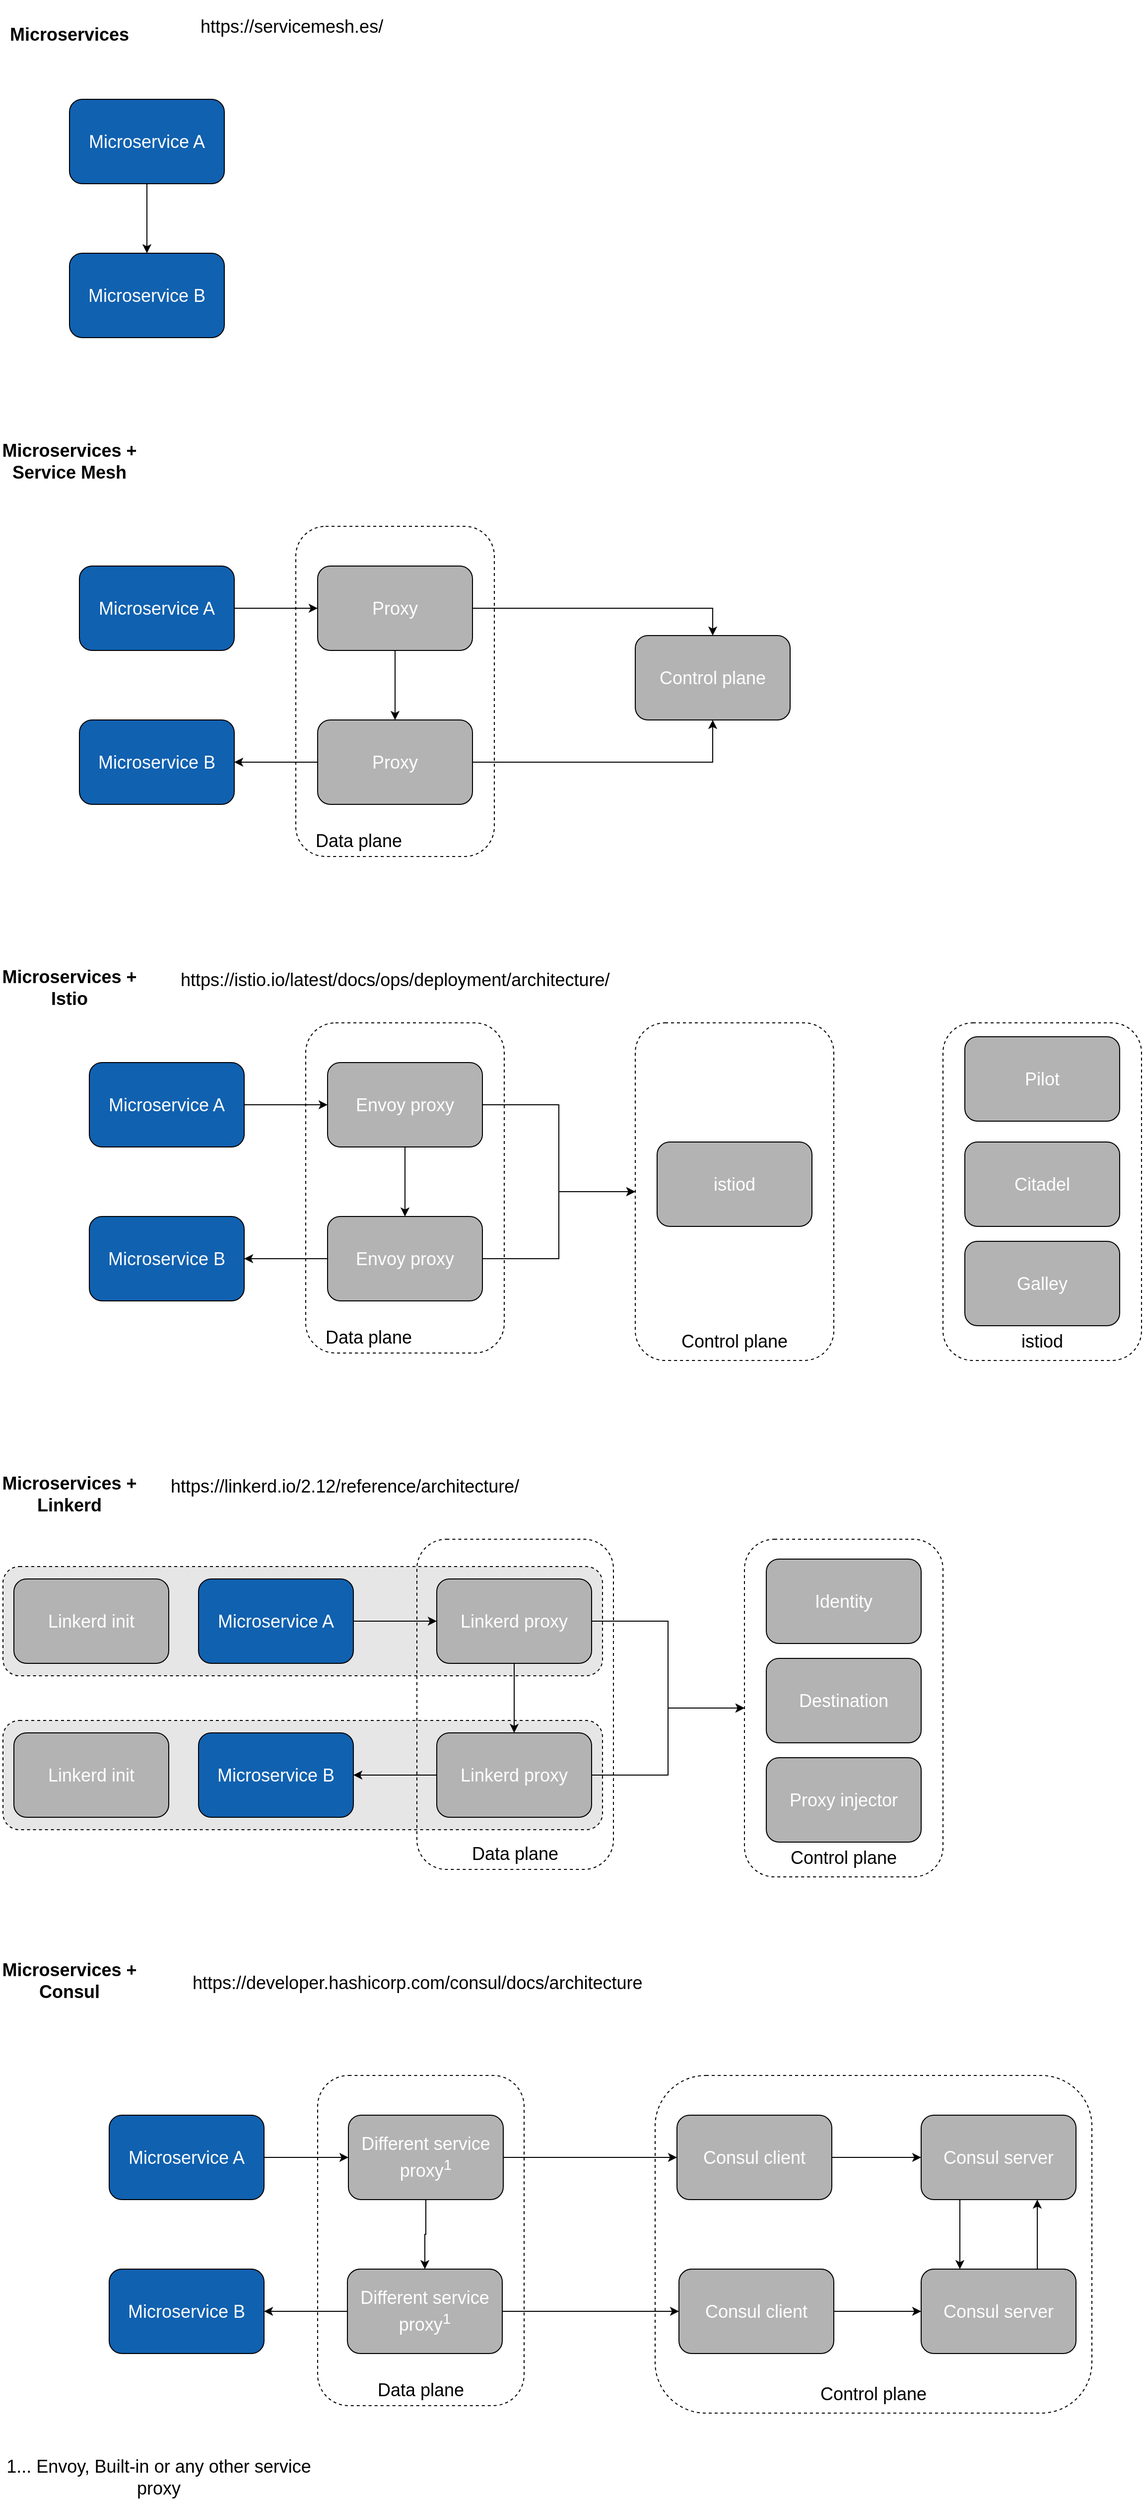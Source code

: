 <mxfile version="20.6.0" type="google"><diagram id="FFG0CNB_foNnVQ6EdjLb" name="Page-1"><mxGraphModel grid="1" page="1" gridSize="10" guides="1" tooltips="1" connect="1" arrows="1" fold="1" pageScale="1" pageWidth="827" pageHeight="1169" math="0" shadow="0"><root><mxCell id="0"/><mxCell id="1" parent="0"/><mxCell id="YQ1TIbrVVNOytPRjxOW0-124" value="&lt;font color=&quot;#000000&quot;&gt;&lt;br&gt;&lt;/font&gt;" style="rounded=1;whiteSpace=wrap;html=1;labelBackgroundColor=none;strokeColor=#000000;fontSize=18;fontColor=#B3B3B3;fillColor=#E6E6E6;dashed=1;" vertex="1" parent="1"><mxGeometry x="43" y="1772.5" width="604" height="110" as="geometry"/></mxCell><mxCell id="YQ1TIbrVVNOytPRjxOW0-123" value="&lt;font color=&quot;#000000&quot;&gt;&lt;br&gt;&lt;/font&gt;" style="rounded=1;whiteSpace=wrap;html=1;labelBackgroundColor=none;strokeColor=#000000;fontSize=18;fontColor=#B3B3B3;fillColor=#E6E6E6;dashed=1;" vertex="1" parent="1"><mxGeometry x="43" y="1617.5" width="604" height="110" as="geometry"/></mxCell><mxCell id="YQ1TIbrVVNOytPRjxOW0-64" value="&lt;font color=&quot;#000000&quot;&gt;&lt;br&gt;&lt;br&gt;&lt;br&gt;&lt;br&gt;&lt;br&gt;&lt;br&gt;&lt;br&gt;&lt;br&gt;&lt;br&gt;&lt;br&gt;&lt;br&gt;&lt;div style=&quot;text-align: right;&quot;&gt;&lt;span style=&quot;background-color: initial;&quot;&gt;&lt;br&gt;&lt;/span&gt;&lt;/div&gt;&lt;div style=&quot;text-align: right;&quot;&gt;&lt;span style=&quot;background-color: initial;&quot;&gt;&lt;br&gt;&lt;/span&gt;&lt;/div&gt;&lt;div style=&quot;text-align: right;&quot;&gt;&lt;span style=&quot;background-color: initial;&quot;&gt;&lt;br&gt;&lt;/span&gt;&lt;/div&gt;&lt;div style=&quot;text-align: right;&quot;&gt;&lt;span style=&quot;background-color: initial;&quot;&gt;Control plane&lt;/span&gt;&lt;/div&gt;&lt;/font&gt;" style="rounded=1;whiteSpace=wrap;html=1;labelBackgroundColor=none;strokeColor=#000000;fontSize=18;fontColor=#B3B3B3;fillColor=none;dashed=1;" vertex="1" parent="1"><mxGeometry x="680" y="1070" width="200" height="340" as="geometry"/></mxCell><mxCell id="YQ1TIbrVVNOytPRjxOW0-62" value="&lt;font color=&quot;#000000&quot;&gt;&lt;br&gt;&lt;br&gt;&lt;br&gt;&lt;br&gt;&lt;br&gt;&lt;br&gt;&lt;br&gt;&lt;br&gt;&lt;br&gt;&lt;br&gt;&lt;br&gt;&lt;div style=&quot;text-align: right;&quot;&gt;&lt;span style=&quot;background-color: initial;&quot;&gt;&lt;br&gt;&lt;/span&gt;&lt;/div&gt;&lt;div style=&quot;text-align: right;&quot;&gt;&lt;span style=&quot;background-color: initial;&quot;&gt;&lt;br&gt;&lt;/span&gt;&lt;/div&gt;&lt;div style=&quot;text-align: right;&quot;&gt;&lt;span style=&quot;background-color: initial;&quot;&gt;&lt;br&gt;&lt;/span&gt;&lt;/div&gt;&lt;div style=&quot;text-align: right;&quot;&gt;&lt;span style=&quot;background-color: initial;&quot;&gt;Data plane&lt;span style=&quot;white-space: pre;&quot;&gt;&#9;&lt;/span&gt;&lt;span style=&quot;white-space: pre;&quot;&gt;&#9;&lt;/span&gt;&lt;/span&gt;&lt;/div&gt;&lt;/font&gt;" style="rounded=1;whiteSpace=wrap;html=1;labelBackgroundColor=none;strokeColor=#000000;fontSize=18;fontColor=#B3B3B3;fillColor=none;dashed=1;" vertex="1" parent="1"><mxGeometry x="348" y="1070" width="200" height="332.5" as="geometry"/></mxCell><mxCell id="YQ1TIbrVVNOytPRjxOW0-5" value="&lt;b&gt;&lt;font style=&quot;font-size: 18px;&quot;&gt;Microservices&lt;/font&gt;&lt;/b&gt;" style="text;html=1;strokeColor=none;fillColor=none;align=center;verticalAlign=middle;whiteSpace=wrap;rounded=0;" vertex="1" parent="1"><mxGeometry x="40" y="40" width="140" height="70" as="geometry"/></mxCell><mxCell id="YQ1TIbrVVNOytPRjxOW0-6" value="&lt;b&gt;&lt;font style=&quot;font-size: 18px;&quot;&gt;Microservices + Service Mesh&lt;/font&gt;&lt;/b&gt;" style="text;html=1;strokeColor=none;fillColor=none;align=center;verticalAlign=middle;whiteSpace=wrap;rounded=0;" vertex="1" parent="1"><mxGeometry x="40" y="470" width="140" height="70" as="geometry"/></mxCell><mxCell id="YQ1TIbrVVNOytPRjxOW0-7" value="&lt;b&gt;&lt;font style=&quot;font-size: 18px;&quot;&gt;Microservices + Istio&lt;/font&gt;&lt;/b&gt;" style="text;html=1;strokeColor=none;fillColor=none;align=center;verticalAlign=middle;whiteSpace=wrap;rounded=0;" vertex="1" parent="1"><mxGeometry x="40" y="1000" width="140" height="70" as="geometry"/></mxCell><mxCell id="YQ1TIbrVVNOytPRjxOW0-8" value="&lt;b&gt;&lt;font style=&quot;font-size: 18px;&quot;&gt;Microservices + Linkerd&lt;/font&gt;&lt;/b&gt;" style="text;html=1;strokeColor=none;fillColor=none;align=center;verticalAlign=middle;whiteSpace=wrap;rounded=0;" vertex="1" parent="1"><mxGeometry x="40" y="1510" width="140" height="70" as="geometry"/></mxCell><UserObject label="https://servicemesh.es/" link="https://servicemesh.es/" id="YQ1TIbrVVNOytPRjxOW0-9"><mxCell style="text;whiteSpace=wrap;html=1;fontSize=18;" vertex="1" parent="1"><mxGeometry x="240" y="50" width="220" height="50" as="geometry"/></mxCell></UserObject><UserObject label="https://istio.io/latest/docs/ops/deployment/architecture/" link="https://istio.io/latest/docs/ops/deployment/architecture/" id="YQ1TIbrVVNOytPRjxOW0-10"><mxCell style="text;whiteSpace=wrap;html=1;fontSize=18;" vertex="1" parent="1"><mxGeometry x="220" y="1010" width="470" height="50" as="geometry"/></mxCell></UserObject><mxCell id="YQ1TIbrVVNOytPRjxOW0-25" style="edgeStyle=orthogonalEdgeStyle;rounded=0;orthogonalLoop=1;jettySize=auto;html=1;entryX=0.5;entryY=0;entryDx=0;entryDy=0;fontSize=18;fontColor=#FFFFFF;" edge="1" parent="1" source="YQ1TIbrVVNOytPRjxOW0-22" target="YQ1TIbrVVNOytPRjxOW0-24"><mxGeometry relative="1" as="geometry"/></mxCell><mxCell id="YQ1TIbrVVNOytPRjxOW0-22" value="&lt;font color=&quot;#ffffff&quot;&gt;Microservice A&lt;/font&gt;" style="rounded=1;whiteSpace=wrap;html=1;fontSize=18;fillColor=#1061B0;" vertex="1" parent="1"><mxGeometry x="110" y="140" width="156" height="85" as="geometry"/></mxCell><mxCell id="YQ1TIbrVVNOytPRjxOW0-24" value="&lt;font color=&quot;#ffffff&quot;&gt;Microservice B&lt;/font&gt;" style="rounded=1;whiteSpace=wrap;html=1;fontSize=18;fillColor=#1061B0;" vertex="1" parent="1"><mxGeometry x="110" y="295" width="156" height="85" as="geometry"/></mxCell><mxCell id="YQ1TIbrVVNOytPRjxOW0-26" value="&lt;b&gt;&lt;font style=&quot;font-size: 18px;&quot;&gt;Microservices + Consul&lt;/font&gt;&lt;/b&gt;" style="text;html=1;strokeColor=none;fillColor=none;align=center;verticalAlign=middle;whiteSpace=wrap;rounded=0;" vertex="1" parent="1"><mxGeometry x="40" y="2000" width="140" height="70" as="geometry"/></mxCell><UserObject label="https://linkerd.io/2.12/reference/architecture/" link="https://linkerd.io/2.12/reference/architecture/" id="YQ1TIbrVVNOytPRjxOW0-27"><mxCell style="text;whiteSpace=wrap;html=1;fontSize=18;fontColor=#000000;" vertex="1" parent="1"><mxGeometry x="210" y="1520" width="380" height="50" as="geometry"/></mxCell></UserObject><UserObject label="https://developer.hashicorp.com/consul/docs/architecture" link="https://developer.hashicorp.com/consul/docs/architecture" id="YQ1TIbrVVNOytPRjxOW0-28"><mxCell style="text;whiteSpace=wrap;html=1;fontSize=18;fontColor=#000000;" vertex="1" parent="1"><mxGeometry x="232" y="2020" width="490" height="50" as="geometry"/></mxCell></UserObject><mxCell id="YQ1TIbrVVNOytPRjxOW0-37" style="edgeStyle=orthogonalEdgeStyle;rounded=0;orthogonalLoop=1;jettySize=auto;html=1;exitX=1;exitY=0.5;exitDx=0;exitDy=0;entryX=0;entryY=0.5;entryDx=0;entryDy=0;fontSize=18;fontColor=#B3B3B3;" edge="1" parent="1" source="YQ1TIbrVVNOytPRjxOW0-30" target="YQ1TIbrVVNOytPRjxOW0-32"><mxGeometry relative="1" as="geometry"/></mxCell><mxCell id="YQ1TIbrVVNOytPRjxOW0-30" value="&lt;font color=&quot;#ffffff&quot;&gt;Microservice A&lt;/font&gt;" style="rounded=1;whiteSpace=wrap;html=1;fontSize=18;fillColor=#1061B0;" vertex="1" parent="1"><mxGeometry x="120" y="610" width="156" height="85" as="geometry"/></mxCell><mxCell id="YQ1TIbrVVNOytPRjxOW0-31" value="&lt;font color=&quot;#ffffff&quot;&gt;Microservice B&lt;/font&gt;" style="rounded=1;whiteSpace=wrap;html=1;fontSize=18;fillColor=#1061B0;" vertex="1" parent="1"><mxGeometry x="120" y="765" width="156" height="85" as="geometry"/></mxCell><mxCell id="YQ1TIbrVVNOytPRjxOW0-38" style="edgeStyle=orthogonalEdgeStyle;rounded=0;orthogonalLoop=1;jettySize=auto;html=1;exitX=0.5;exitY=1;exitDx=0;exitDy=0;entryX=0.5;entryY=0;entryDx=0;entryDy=0;fontSize=18;fontColor=#B3B3B3;" edge="1" parent="1" source="YQ1TIbrVVNOytPRjxOW0-32" target="YQ1TIbrVVNOytPRjxOW0-34"><mxGeometry relative="1" as="geometry"/></mxCell><mxCell id="YQ1TIbrVVNOytPRjxOW0-40" style="edgeStyle=orthogonalEdgeStyle;rounded=0;orthogonalLoop=1;jettySize=auto;html=1;exitX=1;exitY=0.5;exitDx=0;exitDy=0;entryX=0.5;entryY=0;entryDx=0;entryDy=0;fontSize=18;fontColor=#B3B3B3;" edge="1" parent="1" source="YQ1TIbrVVNOytPRjxOW0-32" target="YQ1TIbrVVNOytPRjxOW0-35"><mxGeometry relative="1" as="geometry"/></mxCell><mxCell id="YQ1TIbrVVNOytPRjxOW0-32" value="&lt;font color=&quot;#ffffff&quot;&gt;Proxy&lt;/font&gt;" style="rounded=1;whiteSpace=wrap;html=1;fontSize=18;fillColor=#B3B3B3;" vertex="1" parent="1"><mxGeometry x="360" y="610" width="156" height="85" as="geometry"/></mxCell><mxCell id="YQ1TIbrVVNOytPRjxOW0-39" style="edgeStyle=orthogonalEdgeStyle;rounded=0;orthogonalLoop=1;jettySize=auto;html=1;exitX=0;exitY=0.5;exitDx=0;exitDy=0;entryX=1;entryY=0.5;entryDx=0;entryDy=0;fontSize=18;fontColor=#B3B3B3;" edge="1" parent="1" source="YQ1TIbrVVNOytPRjxOW0-34" target="YQ1TIbrVVNOytPRjxOW0-31"><mxGeometry relative="1" as="geometry"/></mxCell><mxCell id="YQ1TIbrVVNOytPRjxOW0-41" style="edgeStyle=orthogonalEdgeStyle;rounded=0;orthogonalLoop=1;jettySize=auto;html=1;exitX=1;exitY=0.5;exitDx=0;exitDy=0;entryX=0.5;entryY=1;entryDx=0;entryDy=0;fontSize=18;fontColor=#B3B3B3;" edge="1" parent="1" source="YQ1TIbrVVNOytPRjxOW0-34" target="YQ1TIbrVVNOytPRjxOW0-35"><mxGeometry relative="1" as="geometry"/></mxCell><mxCell id="YQ1TIbrVVNOytPRjxOW0-34" value="&lt;font color=&quot;#ffffff&quot;&gt;Proxy&lt;/font&gt;" style="rounded=1;whiteSpace=wrap;html=1;fontSize=18;fillColor=#B3B3B3;" vertex="1" parent="1"><mxGeometry x="360" y="765" width="156" height="85" as="geometry"/></mxCell><mxCell id="YQ1TIbrVVNOytPRjxOW0-35" value="&lt;font color=&quot;#ffffff&quot;&gt;Control plane&lt;/font&gt;" style="rounded=1;whiteSpace=wrap;html=1;fontSize=18;fillColor=#B3B3B3;" vertex="1" parent="1"><mxGeometry x="680" y="680" width="156" height="85" as="geometry"/></mxCell><mxCell id="YQ1TIbrVVNOytPRjxOW0-36" value="&lt;font color=&quot;#000000&quot;&gt;&lt;br&gt;&lt;br&gt;&lt;br&gt;&lt;br&gt;&lt;br&gt;&lt;br&gt;&lt;br&gt;&lt;br&gt;&lt;br&gt;&lt;br&gt;&lt;br&gt;&lt;div style=&quot;text-align: right;&quot;&gt;&lt;span style=&quot;background-color: initial;&quot;&gt;&lt;br&gt;&lt;/span&gt;&lt;/div&gt;&lt;div style=&quot;text-align: right;&quot;&gt;&lt;span style=&quot;background-color: initial;&quot;&gt;&lt;br&gt;&lt;/span&gt;&lt;/div&gt;&lt;div style=&quot;text-align: right;&quot;&gt;&lt;span style=&quot;background-color: initial;&quot;&gt;&lt;br&gt;&lt;/span&gt;&lt;/div&gt;&lt;div style=&quot;text-align: right;&quot;&gt;&lt;span style=&quot;background-color: initial;&quot;&gt;Data plane&lt;span style=&quot;white-space: pre;&quot;&gt;&#9;&lt;/span&gt;&lt;span style=&quot;white-space: pre;&quot;&gt;&#9;&lt;/span&gt;&lt;/span&gt;&lt;/div&gt;&lt;/font&gt;" style="rounded=1;whiteSpace=wrap;html=1;labelBackgroundColor=none;strokeColor=#000000;fontSize=18;fontColor=#B3B3B3;fillColor=none;dashed=1;" vertex="1" parent="1"><mxGeometry x="338" y="570" width="200" height="332.5" as="geometry"/></mxCell><mxCell id="YQ1TIbrVVNOytPRjxOW0-53" style="edgeStyle=orthogonalEdgeStyle;rounded=0;orthogonalLoop=1;jettySize=auto;html=1;exitX=1;exitY=0.5;exitDx=0;exitDy=0;entryX=0;entryY=0.5;entryDx=0;entryDy=0;fontSize=18;fontColor=#B3B3B3;" edge="1" parent="1" source="YQ1TIbrVVNOytPRjxOW0-54" target="YQ1TIbrVVNOytPRjxOW0-58"><mxGeometry relative="1" as="geometry"/></mxCell><mxCell id="YQ1TIbrVVNOytPRjxOW0-54" value="&lt;font color=&quot;#ffffff&quot;&gt;Microservice A&lt;/font&gt;" style="rounded=1;whiteSpace=wrap;html=1;fontSize=18;fillColor=#1061B0;" vertex="1" parent="1"><mxGeometry x="130" y="1110" width="156" height="85" as="geometry"/></mxCell><mxCell id="YQ1TIbrVVNOytPRjxOW0-55" value="&lt;font color=&quot;#ffffff&quot;&gt;Microservice B&lt;/font&gt;" style="rounded=1;whiteSpace=wrap;html=1;fontSize=18;fillColor=#1061B0;" vertex="1" parent="1"><mxGeometry x="130" y="1265" width="156" height="85" as="geometry"/></mxCell><mxCell id="YQ1TIbrVVNOytPRjxOW0-56" style="edgeStyle=orthogonalEdgeStyle;rounded=0;orthogonalLoop=1;jettySize=auto;html=1;exitX=0.5;exitY=1;exitDx=0;exitDy=0;entryX=0.5;entryY=0;entryDx=0;entryDy=0;fontSize=18;fontColor=#B3B3B3;" edge="1" parent="1" source="YQ1TIbrVVNOytPRjxOW0-58" target="YQ1TIbrVVNOytPRjxOW0-61"><mxGeometry relative="1" as="geometry"/></mxCell><mxCell id="YQ1TIbrVVNOytPRjxOW0-68" style="edgeStyle=orthogonalEdgeStyle;rounded=0;orthogonalLoop=1;jettySize=auto;html=1;exitX=1;exitY=0.5;exitDx=0;exitDy=0;entryX=0;entryY=0.5;entryDx=0;entryDy=0;fontSize=18;fontColor=#000000;" edge="1" parent="1" source="YQ1TIbrVVNOytPRjxOW0-58" target="YQ1TIbrVVNOytPRjxOW0-64"><mxGeometry relative="1" as="geometry"/></mxCell><mxCell id="YQ1TIbrVVNOytPRjxOW0-58" value="&lt;font color=&quot;#ffffff&quot;&gt;Envoy proxy&lt;/font&gt;" style="rounded=1;whiteSpace=wrap;html=1;fontSize=18;fillColor=#B3B3B3;" vertex="1" parent="1"><mxGeometry x="370" y="1110" width="156" height="85" as="geometry"/></mxCell><mxCell id="YQ1TIbrVVNOytPRjxOW0-59" style="edgeStyle=orthogonalEdgeStyle;rounded=0;orthogonalLoop=1;jettySize=auto;html=1;exitX=0;exitY=0.5;exitDx=0;exitDy=0;entryX=1;entryY=0.5;entryDx=0;entryDy=0;fontSize=18;fontColor=#B3B3B3;" edge="1" parent="1" source="YQ1TIbrVVNOytPRjxOW0-61" target="YQ1TIbrVVNOytPRjxOW0-55"><mxGeometry relative="1" as="geometry"/></mxCell><mxCell id="YQ1TIbrVVNOytPRjxOW0-69" style="edgeStyle=orthogonalEdgeStyle;rounded=0;orthogonalLoop=1;jettySize=auto;html=1;exitX=1;exitY=0.5;exitDx=0;exitDy=0;entryX=0;entryY=0.5;entryDx=0;entryDy=0;fontSize=18;fontColor=#000000;" edge="1" parent="1" source="YQ1TIbrVVNOytPRjxOW0-61" target="YQ1TIbrVVNOytPRjxOW0-64"><mxGeometry relative="1" as="geometry"/></mxCell><mxCell id="YQ1TIbrVVNOytPRjxOW0-61" value="&lt;font color=&quot;#ffffff&quot;&gt;Envoy proxy&lt;/font&gt;" style="rounded=1;whiteSpace=wrap;html=1;fontSize=18;fillColor=#B3B3B3;" vertex="1" parent="1"><mxGeometry x="370" y="1265" width="156" height="85" as="geometry"/></mxCell><mxCell id="YQ1TIbrVVNOytPRjxOW0-66" value="&lt;font color=&quot;#ffffff&quot;&gt;istiod&lt;/font&gt;" style="rounded=1;whiteSpace=wrap;html=1;fontSize=18;fillColor=#B3B3B3;" vertex="1" parent="1"><mxGeometry x="702" y="1190" width="156" height="85" as="geometry"/></mxCell><mxCell id="YQ1TIbrVVNOytPRjxOW0-84" value="&lt;font color=&quot;#000000&quot;&gt;&lt;br&gt;&lt;br&gt;&lt;br&gt;&lt;br&gt;&lt;br&gt;&lt;br&gt;&lt;br&gt;&lt;br&gt;&lt;br&gt;&lt;br&gt;&lt;br&gt;&lt;div style=&quot;text-align: right;&quot;&gt;&lt;span style=&quot;background-color: initial;&quot;&gt;&lt;br&gt;&lt;/span&gt;&lt;/div&gt;&lt;div style=&quot;text-align: right;&quot;&gt;&lt;span style=&quot;background-color: initial;&quot;&gt;&lt;br&gt;&lt;/span&gt;&lt;/div&gt;&lt;div style=&quot;text-align: right;&quot;&gt;&lt;span style=&quot;background-color: initial;&quot;&gt;&lt;br&gt;&lt;/span&gt;&lt;/div&gt;&lt;div style=&quot;text-align: right;&quot;&gt;&lt;span style=&quot;background-color: initial;&quot;&gt;Control plane&lt;/span&gt;&lt;/div&gt;&lt;/font&gt;" style="rounded=1;whiteSpace=wrap;html=1;labelBackgroundColor=none;strokeColor=#000000;fontSize=18;fontColor=#B3B3B3;fillColor=none;dashed=1;" vertex="1" parent="1"><mxGeometry x="790" y="1590" width="200" height="340" as="geometry"/></mxCell><mxCell id="YQ1TIbrVVNOytPRjxOW0-85" value="&lt;span style=&quot;text-align: right; color: rgb(0, 0, 0); background-color: initial;&quot;&gt;&lt;br&gt;&lt;br&gt;&lt;br&gt;&lt;br&gt;&lt;br&gt;&lt;br&gt;&lt;br&gt;&lt;br&gt;&lt;br&gt;&lt;br&gt;&lt;br&gt;&lt;br&gt;&lt;br&gt;&lt;br&gt;Data plane&lt;/span&gt;&lt;font color=&quot;#000000&quot;&gt;&lt;br&gt;&lt;/font&gt;" style="rounded=1;whiteSpace=wrap;html=1;labelBackgroundColor=none;strokeColor=#000000;fontSize=18;fontColor=#B3B3B3;fillColor=none;dashed=1;" vertex="1" parent="1"><mxGeometry x="460" y="1590" width="198" height="332.5" as="geometry"/></mxCell><mxCell id="YQ1TIbrVVNOytPRjxOW0-86" style="edgeStyle=orthogonalEdgeStyle;rounded=0;orthogonalLoop=1;jettySize=auto;html=1;exitX=1;exitY=0.5;exitDx=0;exitDy=0;entryX=0;entryY=0.5;entryDx=0;entryDy=0;fontSize=18;fontColor=#B3B3B3;" edge="1" parent="1" source="YQ1TIbrVVNOytPRjxOW0-87" target="YQ1TIbrVVNOytPRjxOW0-91"><mxGeometry relative="1" as="geometry"/></mxCell><mxCell id="YQ1TIbrVVNOytPRjxOW0-87" value="&lt;font color=&quot;#ffffff&quot;&gt;Microservice A&lt;/font&gt;" style="rounded=1;whiteSpace=wrap;html=1;fontSize=18;fillColor=#1061B0;" vertex="1" parent="1"><mxGeometry x="240" y="1630" width="156" height="85" as="geometry"/></mxCell><mxCell id="YQ1TIbrVVNOytPRjxOW0-88" value="&lt;font color=&quot;#ffffff&quot;&gt;Microservice B&lt;/font&gt;" style="rounded=1;whiteSpace=wrap;html=1;fontSize=18;fillColor=#1061B0;" vertex="1" parent="1"><mxGeometry x="240" y="1785" width="156" height="85" as="geometry"/></mxCell><mxCell id="YQ1TIbrVVNOytPRjxOW0-89" style="edgeStyle=orthogonalEdgeStyle;rounded=0;orthogonalLoop=1;jettySize=auto;html=1;exitX=0.5;exitY=1;exitDx=0;exitDy=0;entryX=0.5;entryY=0;entryDx=0;entryDy=0;fontSize=18;fontColor=#B3B3B3;" edge="1" parent="1" source="YQ1TIbrVVNOytPRjxOW0-91" target="YQ1TIbrVVNOytPRjxOW0-94"><mxGeometry relative="1" as="geometry"/></mxCell><mxCell id="YQ1TIbrVVNOytPRjxOW0-90" style="edgeStyle=orthogonalEdgeStyle;rounded=0;orthogonalLoop=1;jettySize=auto;html=1;exitX=1;exitY=0.5;exitDx=0;exitDy=0;entryX=0;entryY=0.5;entryDx=0;entryDy=0;fontSize=18;fontColor=#000000;" edge="1" parent="1" source="YQ1TIbrVVNOytPRjxOW0-91" target="YQ1TIbrVVNOytPRjxOW0-84"><mxGeometry relative="1" as="geometry"/></mxCell><mxCell id="YQ1TIbrVVNOytPRjxOW0-91" value="&lt;font color=&quot;#ffffff&quot;&gt;Linkerd proxy&lt;/font&gt;" style="rounded=1;whiteSpace=wrap;html=1;fontSize=18;fillColor=#B3B3B3;" vertex="1" parent="1"><mxGeometry x="480" y="1630" width="156" height="85" as="geometry"/></mxCell><mxCell id="YQ1TIbrVVNOytPRjxOW0-92" style="edgeStyle=orthogonalEdgeStyle;rounded=0;orthogonalLoop=1;jettySize=auto;html=1;exitX=0;exitY=0.5;exitDx=0;exitDy=0;entryX=1;entryY=0.5;entryDx=0;entryDy=0;fontSize=18;fontColor=#B3B3B3;" edge="1" parent="1" source="YQ1TIbrVVNOytPRjxOW0-94" target="YQ1TIbrVVNOytPRjxOW0-88"><mxGeometry relative="1" as="geometry"/></mxCell><mxCell id="YQ1TIbrVVNOytPRjxOW0-93" style="edgeStyle=orthogonalEdgeStyle;rounded=0;orthogonalLoop=1;jettySize=auto;html=1;exitX=1;exitY=0.5;exitDx=0;exitDy=0;entryX=0;entryY=0.5;entryDx=0;entryDy=0;fontSize=18;fontColor=#000000;" edge="1" parent="1" source="YQ1TIbrVVNOytPRjxOW0-94" target="YQ1TIbrVVNOytPRjxOW0-84"><mxGeometry relative="1" as="geometry"/></mxCell><mxCell id="YQ1TIbrVVNOytPRjxOW0-94" value="&lt;span style=&quot;color: rgb(255, 255, 255);&quot;&gt;Linkerd proxy&lt;/span&gt;" style="rounded=1;whiteSpace=wrap;html=1;fontSize=18;fillColor=#B3B3B3;" vertex="1" parent="1"><mxGeometry x="480" y="1785" width="156" height="85" as="geometry"/></mxCell><mxCell id="YQ1TIbrVVNOytPRjxOW0-95" value="&lt;font color=&quot;#ffffff&quot;&gt;Identity&lt;/font&gt;" style="rounded=1;whiteSpace=wrap;html=1;fontSize=18;fillColor=#B3B3B3;" vertex="1" parent="1"><mxGeometry x="812" y="1610" width="156" height="85" as="geometry"/></mxCell><mxCell id="YQ1TIbrVVNOytPRjxOW0-96" value="&lt;font color=&quot;#ffffff&quot;&gt;Destination&lt;/font&gt;" style="rounded=1;whiteSpace=wrap;html=1;fontSize=18;fillColor=#B3B3B3;" vertex="1" parent="1"><mxGeometry x="812" y="1710" width="156" height="85" as="geometry"/></mxCell><mxCell id="YQ1TIbrVVNOytPRjxOW0-97" value="&lt;font color=&quot;#ffffff&quot;&gt;Proxy injector&lt;/font&gt;" style="rounded=1;whiteSpace=wrap;html=1;fontSize=18;fillColor=#B3B3B3;" vertex="1" parent="1"><mxGeometry x="812" y="1810" width="156" height="85" as="geometry"/></mxCell><mxCell id="YQ1TIbrVVNOytPRjxOW0-99" value="&lt;font color=&quot;#000000&quot;&gt;&lt;br&gt;&lt;br&gt;&lt;br&gt;&lt;br&gt;&lt;br&gt;&lt;br&gt;&lt;br&gt;&lt;br&gt;&lt;br&gt;&lt;br&gt;&lt;br&gt;&lt;div style=&quot;text-align: right;&quot;&gt;&lt;span style=&quot;background-color: initial;&quot;&gt;&lt;br&gt;&lt;/span&gt;&lt;/div&gt;&lt;div style=&quot;text-align: right;&quot;&gt;&lt;span style=&quot;background-color: initial;&quot;&gt;&lt;br&gt;&lt;/span&gt;&lt;/div&gt;&lt;div style=&quot;text-align: right;&quot;&gt;&lt;span style=&quot;background-color: initial;&quot;&gt;&lt;br&gt;&lt;/span&gt;&lt;/div&gt;&lt;div style=&quot;text-align: right;&quot;&gt;&lt;span style=&quot;background-color: initial;&quot;&gt;istiod&lt;/span&gt;&lt;/div&gt;&lt;/font&gt;" style="rounded=1;whiteSpace=wrap;html=1;labelBackgroundColor=none;strokeColor=#000000;fontSize=18;fontColor=#B3B3B3;fillColor=none;dashed=1;" vertex="1" parent="1"><mxGeometry x="990" y="1070" width="200" height="340" as="geometry"/></mxCell><mxCell id="YQ1TIbrVVNOytPRjxOW0-100" value="&lt;font color=&quot;#ffffff&quot;&gt;Pilot&lt;/font&gt;" style="rounded=1;whiteSpace=wrap;html=1;fontSize=18;fillColor=#B3B3B3;" vertex="1" parent="1"><mxGeometry x="1012" y="1084" width="156" height="85" as="geometry"/></mxCell><mxCell id="YQ1TIbrVVNOytPRjxOW0-101" value="&lt;font color=&quot;#ffffff&quot;&gt;Citadel&lt;/font&gt;" style="rounded=1;whiteSpace=wrap;html=1;fontSize=18;fillColor=#B3B3B3;" vertex="1" parent="1"><mxGeometry x="1012" y="1190" width="156" height="85" as="geometry"/></mxCell><mxCell id="YQ1TIbrVVNOytPRjxOW0-102" value="&lt;font color=&quot;#ffffff&quot;&gt;Galley&lt;/font&gt;" style="rounded=1;whiteSpace=wrap;html=1;fontSize=18;fillColor=#B3B3B3;" vertex="1" parent="1"><mxGeometry x="1012" y="1290" width="156" height="85" as="geometry"/></mxCell><mxCell id="YQ1TIbrVVNOytPRjxOW0-103" value="&lt;font color=&quot;#000000&quot;&gt;&lt;br&gt;&lt;br&gt;&lt;br&gt;&lt;br&gt;&lt;br&gt;&lt;br&gt;&lt;br&gt;&lt;br&gt;&lt;br&gt;&lt;br&gt;&lt;br&gt;&lt;div style=&quot;text-align: right;&quot;&gt;&lt;span style=&quot;background-color: initial;&quot;&gt;&lt;br&gt;&lt;/span&gt;&lt;/div&gt;&lt;div style=&quot;text-align: right;&quot;&gt;&lt;span style=&quot;background-color: initial;&quot;&gt;&lt;br&gt;&lt;/span&gt;&lt;/div&gt;&lt;div style=&quot;text-align: right;&quot;&gt;&lt;span style=&quot;background-color: initial;&quot;&gt;&lt;br&gt;&lt;/span&gt;&lt;/div&gt;&lt;div style=&quot;text-align: right;&quot;&gt;&lt;span style=&quot;background-color: initial;&quot;&gt;Control plane&lt;/span&gt;&lt;/div&gt;&lt;/font&gt;" style="rounded=1;whiteSpace=wrap;html=1;labelBackgroundColor=none;strokeColor=#000000;fontSize=18;fontColor=#B3B3B3;fillColor=none;dashed=1;" vertex="1" parent="1"><mxGeometry x="700" y="2130" width="440" height="340" as="geometry"/></mxCell><mxCell id="YQ1TIbrVVNOytPRjxOW0-104" value="&lt;span style=&quot;text-align: right; color: rgb(0, 0, 0); background-color: initial;&quot;&gt;&lt;br&gt;&lt;br&gt;&lt;br&gt;&lt;br&gt;&lt;br&gt;&lt;br&gt;&lt;br&gt;&lt;br&gt;&lt;br&gt;&lt;br&gt;&lt;br&gt;&lt;br&gt;&lt;br&gt;&lt;br&gt;Data plane&lt;/span&gt;&lt;font color=&quot;#000000&quot;&gt;&lt;br&gt;&lt;/font&gt;" style="rounded=1;whiteSpace=wrap;html=1;labelBackgroundColor=none;strokeColor=#000000;fontSize=18;fontColor=#B3B3B3;fillColor=none;dashed=1;" vertex="1" parent="1"><mxGeometry x="360" y="2130" width="208" height="332.5" as="geometry"/></mxCell><mxCell id="YQ1TIbrVVNOytPRjxOW0-105" style="edgeStyle=orthogonalEdgeStyle;rounded=0;orthogonalLoop=1;jettySize=auto;html=1;exitX=1;exitY=0.5;exitDx=0;exitDy=0;entryX=0;entryY=0.5;entryDx=0;entryDy=0;fontSize=18;fontColor=#B3B3B3;" edge="1" parent="1" source="YQ1TIbrVVNOytPRjxOW0-106" target="YQ1TIbrVVNOytPRjxOW0-110"><mxGeometry relative="1" as="geometry"/></mxCell><mxCell id="YQ1TIbrVVNOytPRjxOW0-106" value="&lt;font color=&quot;#ffffff&quot;&gt;Microservice A&lt;/font&gt;" style="rounded=1;whiteSpace=wrap;html=1;fontSize=18;fillColor=#1061B0;" vertex="1" parent="1"><mxGeometry x="150" y="2170" width="156" height="85" as="geometry"/></mxCell><mxCell id="YQ1TIbrVVNOytPRjxOW0-107" value="&lt;font color=&quot;#ffffff&quot;&gt;Microservice B&lt;/font&gt;" style="rounded=1;whiteSpace=wrap;html=1;fontSize=18;fillColor=#1061B0;" vertex="1" parent="1"><mxGeometry x="150" y="2325" width="156" height="85" as="geometry"/></mxCell><mxCell id="YQ1TIbrVVNOytPRjxOW0-108" style="edgeStyle=orthogonalEdgeStyle;rounded=0;orthogonalLoop=1;jettySize=auto;html=1;exitX=0.5;exitY=1;exitDx=0;exitDy=0;entryX=0.5;entryY=0;entryDx=0;entryDy=0;fontSize=18;fontColor=#B3B3B3;" edge="1" parent="1" source="YQ1TIbrVVNOytPRjxOW0-110" target="YQ1TIbrVVNOytPRjxOW0-113"><mxGeometry relative="1" as="geometry"/></mxCell><mxCell id="YQ1TIbrVVNOytPRjxOW0-126" style="edgeStyle=orthogonalEdgeStyle;rounded=0;orthogonalLoop=1;jettySize=auto;html=1;exitX=1;exitY=0.5;exitDx=0;exitDy=0;entryX=0;entryY=0.5;entryDx=0;entryDy=0;fontSize=18;fontColor=#000000;" edge="1" parent="1" source="YQ1TIbrVVNOytPRjxOW0-110" target="YQ1TIbrVVNOytPRjxOW0-116"><mxGeometry relative="1" as="geometry"/></mxCell><mxCell id="YQ1TIbrVVNOytPRjxOW0-110" value="&lt;font color=&quot;#ffffff&quot;&gt;Different service proxy&lt;sup&gt;1&lt;/sup&gt;&lt;/font&gt;" style="rounded=1;whiteSpace=wrap;html=1;fontSize=18;fillColor=#B3B3B3;" vertex="1" parent="1"><mxGeometry x="391" y="2170" width="156" height="85" as="geometry"/></mxCell><mxCell id="YQ1TIbrVVNOytPRjxOW0-111" style="edgeStyle=orthogonalEdgeStyle;rounded=0;orthogonalLoop=1;jettySize=auto;html=1;exitX=0;exitY=0.5;exitDx=0;exitDy=0;entryX=1;entryY=0.5;entryDx=0;entryDy=0;fontSize=18;fontColor=#B3B3B3;" edge="1" parent="1" source="YQ1TIbrVVNOytPRjxOW0-113" target="YQ1TIbrVVNOytPRjxOW0-107"><mxGeometry relative="1" as="geometry"/></mxCell><mxCell id="YQ1TIbrVVNOytPRjxOW0-127" style="edgeStyle=orthogonalEdgeStyle;rounded=0;orthogonalLoop=1;jettySize=auto;html=1;exitX=1;exitY=0.5;exitDx=0;exitDy=0;entryX=0;entryY=0.5;entryDx=0;entryDy=0;fontSize=18;fontColor=#000000;" edge="1" parent="1" source="YQ1TIbrVVNOytPRjxOW0-113" target="YQ1TIbrVVNOytPRjxOW0-125"><mxGeometry relative="1" as="geometry"/></mxCell><mxCell id="YQ1TIbrVVNOytPRjxOW0-113" value="&lt;span style=&quot;color: rgb(255, 255, 255);&quot;&gt;Different service proxy&lt;sup&gt;1&lt;/sup&gt;&lt;/span&gt;" style="rounded=1;whiteSpace=wrap;html=1;fontSize=18;fillColor=#B3B3B3;" vertex="1" parent="1"><mxGeometry x="390" y="2325" width="156" height="85" as="geometry"/></mxCell><mxCell id="YQ1TIbrVVNOytPRjxOW0-132" style="edgeStyle=orthogonalEdgeStyle;rounded=0;orthogonalLoop=1;jettySize=auto;html=1;exitX=1;exitY=0.5;exitDx=0;exitDy=0;entryX=0;entryY=0.5;entryDx=0;entryDy=0;fontSize=18;fontColor=#000000;" edge="1" parent="1" source="YQ1TIbrVVNOytPRjxOW0-116" target="YQ1TIbrVVNOytPRjxOW0-128"><mxGeometry relative="1" as="geometry"/></mxCell><mxCell id="YQ1TIbrVVNOytPRjxOW0-116" value="&lt;font color=&quot;#ffffff&quot;&gt;Consul client&lt;/font&gt;" style="rounded=1;whiteSpace=wrap;html=1;fontSize=18;fillColor=#B3B3B3;" vertex="1" parent="1"><mxGeometry x="722" y="2170" width="156" height="85" as="geometry"/></mxCell><mxCell id="YQ1TIbrVVNOytPRjxOW0-118" value="1... Envoy, Built-in or any other service proxy" style="text;html=1;strokeColor=none;fillColor=none;align=center;verticalAlign=middle;whiteSpace=wrap;rounded=0;dashed=1;labelBackgroundColor=none;fontSize=18;fontColor=#000000;" vertex="1" parent="1"><mxGeometry x="40" y="2520" width="320" height="30" as="geometry"/></mxCell><mxCell id="YQ1TIbrVVNOytPRjxOW0-120" value="&lt;font color=&quot;#ffffff&quot;&gt;Linkerd init&lt;/font&gt;" style="rounded=1;whiteSpace=wrap;html=1;fontSize=18;fillColor=#B3B3B3;" vertex="1" parent="1"><mxGeometry x="54" y="1630" width="156" height="85" as="geometry"/></mxCell><mxCell id="YQ1TIbrVVNOytPRjxOW0-122" value="&lt;font color=&quot;#ffffff&quot;&gt;Linkerd init&lt;/font&gt;" style="rounded=1;whiteSpace=wrap;html=1;fontSize=18;fillColor=#B3B3B3;" vertex="1" parent="1"><mxGeometry x="54" y="1785" width="156" height="85" as="geometry"/></mxCell><mxCell id="YQ1TIbrVVNOytPRjxOW0-133" style="edgeStyle=orthogonalEdgeStyle;rounded=0;orthogonalLoop=1;jettySize=auto;html=1;exitX=1;exitY=0.5;exitDx=0;exitDy=0;entryX=0;entryY=0.5;entryDx=0;entryDy=0;fontSize=18;fontColor=#000000;" edge="1" parent="1" source="YQ1TIbrVVNOytPRjxOW0-125" target="YQ1TIbrVVNOytPRjxOW0-129"><mxGeometry relative="1" as="geometry"/></mxCell><mxCell id="YQ1TIbrVVNOytPRjxOW0-125" value="&lt;font color=&quot;#ffffff&quot;&gt;Consul client&lt;/font&gt;" style="rounded=1;whiteSpace=wrap;html=1;fontSize=18;fillColor=#B3B3B3;" vertex="1" parent="1"><mxGeometry x="724" y="2325" width="156" height="85" as="geometry"/></mxCell><mxCell id="YQ1TIbrVVNOytPRjxOW0-130" style="edgeStyle=orthogonalEdgeStyle;rounded=0;orthogonalLoop=1;jettySize=auto;html=1;exitX=0.25;exitY=1;exitDx=0;exitDy=0;entryX=0.25;entryY=0;entryDx=0;entryDy=0;fontSize=18;fontColor=#000000;" edge="1" parent="1" source="YQ1TIbrVVNOytPRjxOW0-128" target="YQ1TIbrVVNOytPRjxOW0-129"><mxGeometry relative="1" as="geometry"/></mxCell><mxCell id="YQ1TIbrVVNOytPRjxOW0-128" value="&lt;font color=&quot;#ffffff&quot;&gt;Consul server&lt;/font&gt;" style="rounded=1;whiteSpace=wrap;html=1;fontSize=18;fillColor=#B3B3B3;" vertex="1" parent="1"><mxGeometry x="968" y="2170" width="156" height="85" as="geometry"/></mxCell><mxCell id="YQ1TIbrVVNOytPRjxOW0-131" style="edgeStyle=orthogonalEdgeStyle;rounded=0;orthogonalLoop=1;jettySize=auto;html=1;exitX=0.75;exitY=0;exitDx=0;exitDy=0;entryX=0.75;entryY=1;entryDx=0;entryDy=0;fontSize=18;fontColor=#000000;" edge="1" parent="1" source="YQ1TIbrVVNOytPRjxOW0-129" target="YQ1TIbrVVNOytPRjxOW0-128"><mxGeometry relative="1" as="geometry"/></mxCell><mxCell id="YQ1TIbrVVNOytPRjxOW0-129" value="&lt;font color=&quot;#ffffff&quot;&gt;Consul server&lt;/font&gt;" style="rounded=1;whiteSpace=wrap;html=1;fontSize=18;fillColor=#B3B3B3;" vertex="1" parent="1"><mxGeometry x="968" y="2325" width="156" height="85" as="geometry"/></mxCell></root></mxGraphModel></diagram></mxfile>